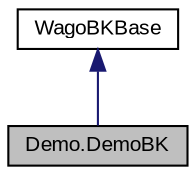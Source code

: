 digraph "Demo.DemoBK"
{
  edge [fontname="Arial",fontsize="10",labelfontname="Arial",labelfontsize="10"];
  node [fontname="Arial",fontsize="10",shape=record];
  Node1 [label="Demo.DemoBK",height=0.2,width=0.4,color="black", fillcolor="grey75", style="filled" fontcolor="black"];
  Node2 -> Node1 [dir="back",color="midnightblue",fontsize="10",style="solid",fontname="Arial"];
  Node2 [label="WagoBKBase",height=0.2,width=0.4,color="black", fillcolor="white", style="filled",URL="$class_wago_b_k_1_1_wago_b_k_base.html"];
}
